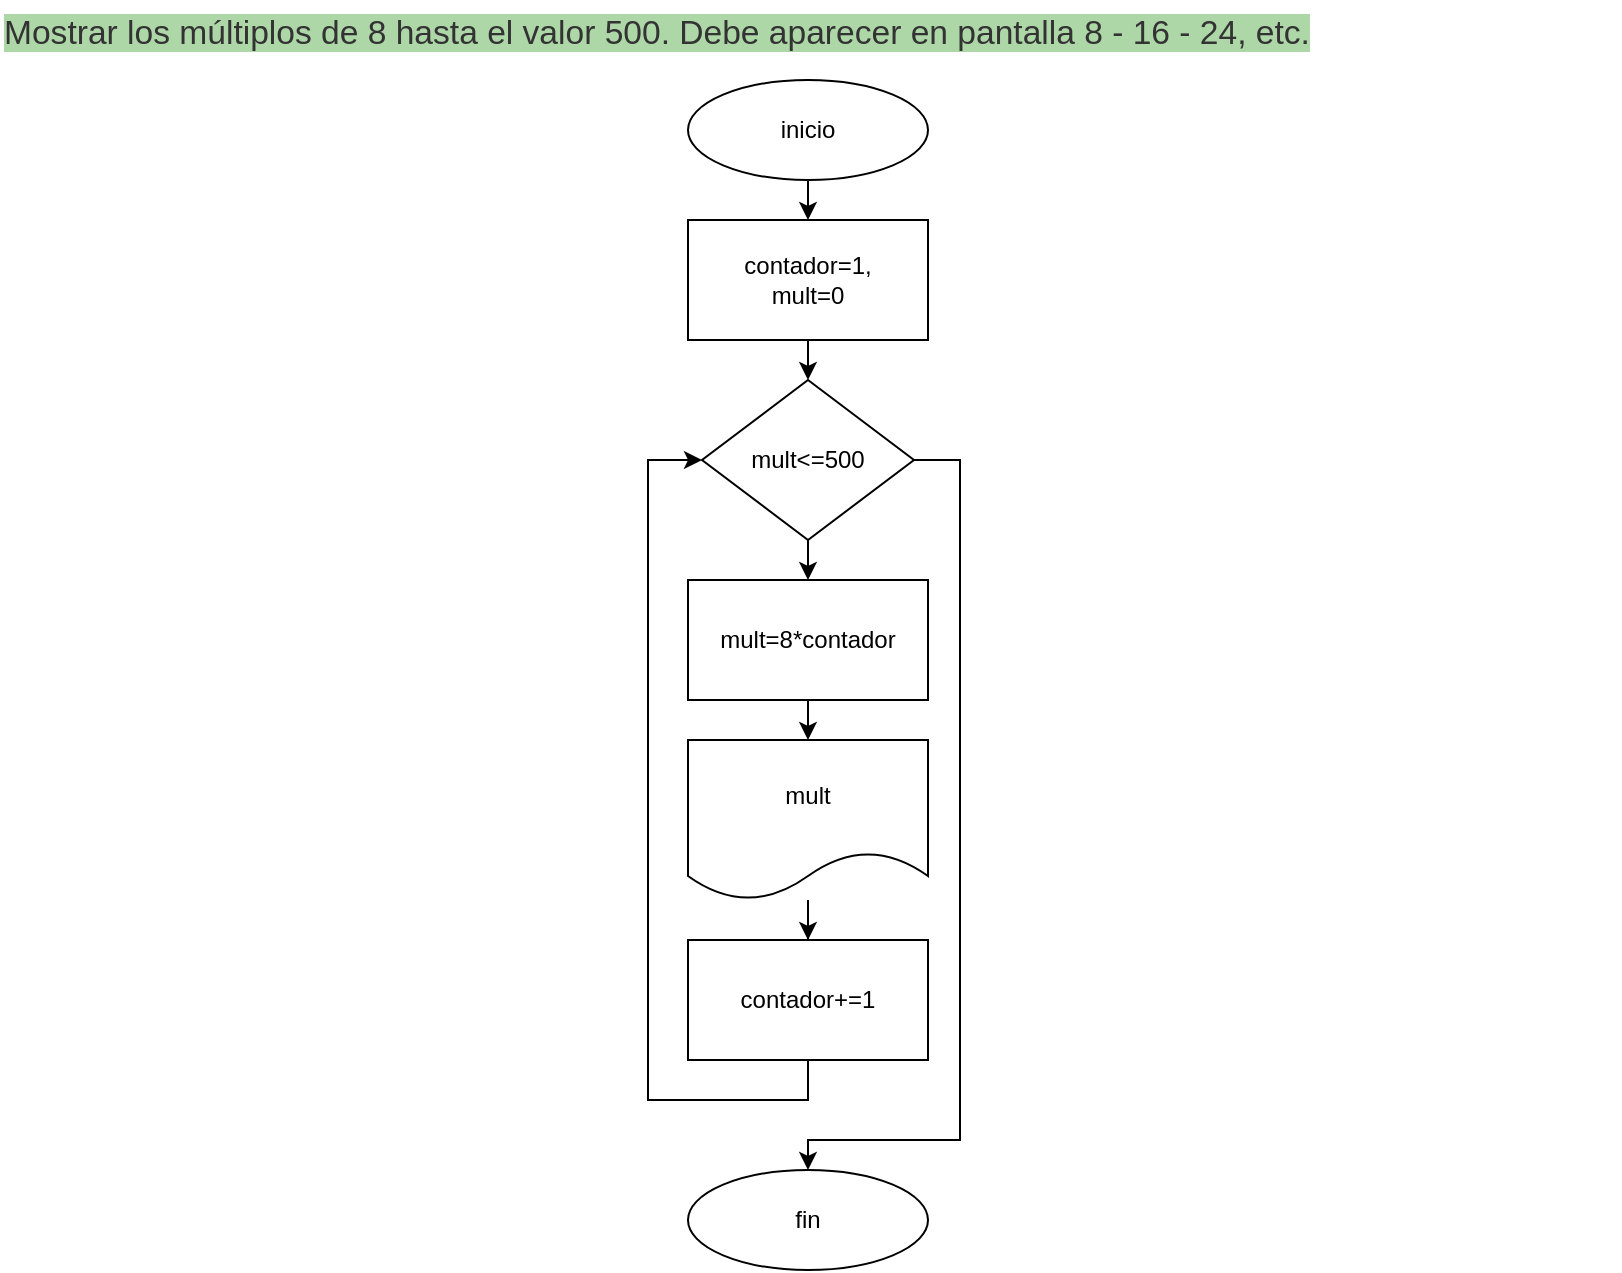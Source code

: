 <mxfile version="20.6.2" type="device"><diagram id="vxwPqf_Hl7u0o5SHmtjf" name="Página-1"><mxGraphModel dx="868" dy="570" grid="1" gridSize="10" guides="1" tooltips="1" connect="1" arrows="1" fold="1" page="1" pageScale="1" pageWidth="827" pageHeight="1169" math="0" shadow="0"><root><mxCell id="0"/><mxCell id="1" parent="0"/><mxCell id="a-CUSvpDwYkkno1Y8r50-1" value="&lt;span style=&quot;color: rgb(51, 51, 51); font-family: sans-serif, arial; font-size: 16.8px; font-style: normal; font-variant-ligatures: normal; font-variant-caps: normal; font-weight: 400; letter-spacing: normal; orphans: 2; text-align: left; text-indent: 0px; text-transform: none; widows: 2; word-spacing: 0px; -webkit-text-stroke-width: 0px; background-color: rgb(174, 215, 168); text-decoration-thickness: initial; text-decoration-style: initial; text-decoration-color: initial; float: none; display: inline !important;&quot;&gt;Mostrar los múltiplos de 8 hasta el valor 500. Debe aparecer en pantalla 8 - 16 - 24, etc.&lt;/span&gt;" style="text;whiteSpace=wrap;html=1;" vertex="1" parent="1"><mxGeometry x="10" width="810" height="30" as="geometry"/></mxCell><mxCell id="a-CUSvpDwYkkno1Y8r50-4" style="edgeStyle=orthogonalEdgeStyle;rounded=0;orthogonalLoop=1;jettySize=auto;html=1;exitX=0.5;exitY=1;exitDx=0;exitDy=0;entryX=0.5;entryY=0;entryDx=0;entryDy=0;" edge="1" parent="1" source="a-CUSvpDwYkkno1Y8r50-2" target="a-CUSvpDwYkkno1Y8r50-3"><mxGeometry relative="1" as="geometry"/></mxCell><mxCell id="a-CUSvpDwYkkno1Y8r50-2" value="inicio" style="ellipse;whiteSpace=wrap;html=1;" vertex="1" parent="1"><mxGeometry x="354" y="40" width="120" height="50" as="geometry"/></mxCell><mxCell id="a-CUSvpDwYkkno1Y8r50-6" style="edgeStyle=orthogonalEdgeStyle;rounded=0;orthogonalLoop=1;jettySize=auto;html=1;exitX=0.5;exitY=1;exitDx=0;exitDy=0;entryX=0.5;entryY=0;entryDx=0;entryDy=0;" edge="1" parent="1" source="a-CUSvpDwYkkno1Y8r50-3" target="a-CUSvpDwYkkno1Y8r50-5"><mxGeometry relative="1" as="geometry"/></mxCell><mxCell id="a-CUSvpDwYkkno1Y8r50-3" value="contador=1,&lt;br&gt;mult=0" style="rounded=0;whiteSpace=wrap;html=1;" vertex="1" parent="1"><mxGeometry x="354" y="110" width="120" height="60" as="geometry"/></mxCell><mxCell id="a-CUSvpDwYkkno1Y8r50-8" style="edgeStyle=orthogonalEdgeStyle;rounded=0;orthogonalLoop=1;jettySize=auto;html=1;exitX=0.5;exitY=1;exitDx=0;exitDy=0;entryX=0.5;entryY=0;entryDx=0;entryDy=0;" edge="1" parent="1" source="a-CUSvpDwYkkno1Y8r50-5" target="a-CUSvpDwYkkno1Y8r50-7"><mxGeometry relative="1" as="geometry"/></mxCell><mxCell id="a-CUSvpDwYkkno1Y8r50-17" style="edgeStyle=orthogonalEdgeStyle;rounded=0;orthogonalLoop=1;jettySize=auto;html=1;exitX=1;exitY=0.5;exitDx=0;exitDy=0;entryX=0.5;entryY=0;entryDx=0;entryDy=0;" edge="1" parent="1" source="a-CUSvpDwYkkno1Y8r50-5" target="a-CUSvpDwYkkno1Y8r50-14"><mxGeometry relative="1" as="geometry"><Array as="points"><mxPoint x="490" y="230"/><mxPoint x="490" y="570"/><mxPoint x="414" y="570"/></Array></mxGeometry></mxCell><mxCell id="a-CUSvpDwYkkno1Y8r50-5" value="mult&amp;lt;=500" style="rhombus;whiteSpace=wrap;html=1;" vertex="1" parent="1"><mxGeometry x="361" y="190" width="106" height="80" as="geometry"/></mxCell><mxCell id="a-CUSvpDwYkkno1Y8r50-10" style="edgeStyle=orthogonalEdgeStyle;rounded=0;orthogonalLoop=1;jettySize=auto;html=1;exitX=0.5;exitY=1;exitDx=0;exitDy=0;entryX=0.5;entryY=0;entryDx=0;entryDy=0;" edge="1" parent="1" source="a-CUSvpDwYkkno1Y8r50-7" target="a-CUSvpDwYkkno1Y8r50-9"><mxGeometry relative="1" as="geometry"/></mxCell><mxCell id="a-CUSvpDwYkkno1Y8r50-7" value="mult=8*contador" style="rounded=0;whiteSpace=wrap;html=1;" vertex="1" parent="1"><mxGeometry x="354" y="290" width="120" height="60" as="geometry"/></mxCell><mxCell id="a-CUSvpDwYkkno1Y8r50-12" style="edgeStyle=orthogonalEdgeStyle;rounded=0;orthogonalLoop=1;jettySize=auto;html=1;entryX=0.5;entryY=0;entryDx=0;entryDy=0;" edge="1" parent="1" source="a-CUSvpDwYkkno1Y8r50-9" target="a-CUSvpDwYkkno1Y8r50-11"><mxGeometry relative="1" as="geometry"/></mxCell><mxCell id="a-CUSvpDwYkkno1Y8r50-9" value="mult" style="shape=document;whiteSpace=wrap;html=1;boundedLbl=1;" vertex="1" parent="1"><mxGeometry x="354" y="370" width="120" height="80" as="geometry"/></mxCell><mxCell id="a-CUSvpDwYkkno1Y8r50-13" style="edgeStyle=orthogonalEdgeStyle;rounded=0;orthogonalLoop=1;jettySize=auto;html=1;entryX=0;entryY=0.5;entryDx=0;entryDy=0;" edge="1" parent="1" source="a-CUSvpDwYkkno1Y8r50-11" target="a-CUSvpDwYkkno1Y8r50-5"><mxGeometry relative="1" as="geometry"><Array as="points"><mxPoint x="414" y="550"/><mxPoint x="334" y="550"/><mxPoint x="334" y="230"/></Array></mxGeometry></mxCell><mxCell id="a-CUSvpDwYkkno1Y8r50-11" value="contador+=1" style="rounded=0;whiteSpace=wrap;html=1;" vertex="1" parent="1"><mxGeometry x="354" y="470" width="120" height="60" as="geometry"/></mxCell><mxCell id="a-CUSvpDwYkkno1Y8r50-14" value="fin" style="ellipse;whiteSpace=wrap;html=1;" vertex="1" parent="1"><mxGeometry x="354" y="585" width="120" height="50" as="geometry"/></mxCell></root></mxGraphModel></diagram></mxfile>